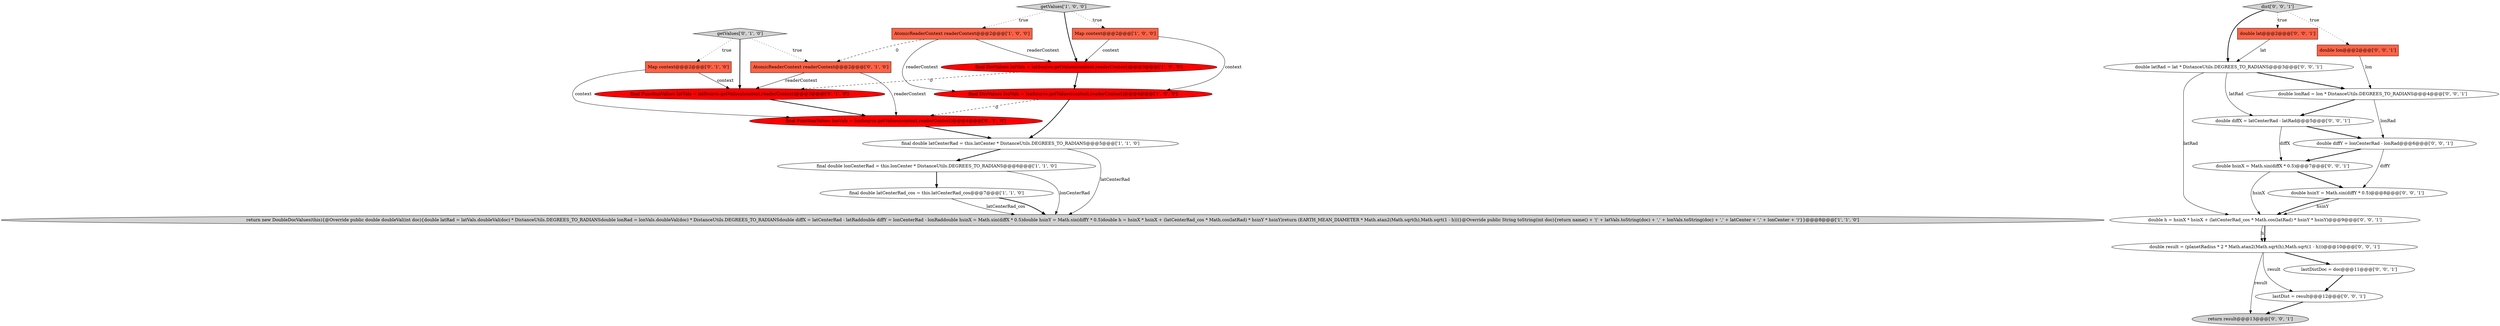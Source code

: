 digraph {
0 [style = filled, label = "Map context@@@2@@@['1', '0', '0']", fillcolor = tomato, shape = box image = "AAA0AAABBB1BBB"];
20 [style = filled, label = "double latRad = lat * DistanceUtils.DEGREES_TO_RADIANS@@@3@@@['0', '0', '1']", fillcolor = white, shape = ellipse image = "AAA0AAABBB3BBB"];
19 [style = filled, label = "double lonRad = lon * DistanceUtils.DEGREES_TO_RADIANS@@@4@@@['0', '0', '1']", fillcolor = white, shape = ellipse image = "AAA0AAABBB3BBB"];
27 [style = filled, label = "dist['0', '0', '1']", fillcolor = lightgray, shape = diamond image = "AAA0AAABBB3BBB"];
26 [style = filled, label = "double lon@@@2@@@['0', '0', '1']", fillcolor = tomato, shape = box image = "AAA0AAABBB3BBB"];
22 [style = filled, label = "double hsinX = Math.sin(diffX * 0.5)@@@7@@@['0', '0', '1']", fillcolor = white, shape = ellipse image = "AAA0AAABBB3BBB"];
1 [style = filled, label = "final DocValues latVals = latSource.getValues(context,readerContext)@@@3@@@['1', '0', '0']", fillcolor = red, shape = ellipse image = "AAA1AAABBB1BBB"];
2 [style = filled, label = "final double lonCenterRad = this.lonCenter * DistanceUtils.DEGREES_TO_RADIANS@@@6@@@['1', '1', '0']", fillcolor = white, shape = ellipse image = "AAA0AAABBB1BBB"];
14 [style = filled, label = "return result@@@13@@@['0', '0', '1']", fillcolor = lightgray, shape = ellipse image = "AAA0AAABBB3BBB"];
24 [style = filled, label = "double h = hsinX * hsinX + (latCenterRad_cos * Math.cos(latRad) * hsinY * hsinY)@@@9@@@['0', '0', '1']", fillcolor = white, shape = ellipse image = "AAA0AAABBB3BBB"];
25 [style = filled, label = "double lat@@@2@@@['0', '0', '1']", fillcolor = tomato, shape = box image = "AAA0AAABBB3BBB"];
10 [style = filled, label = "Map context@@@2@@@['0', '1', '0']", fillcolor = tomato, shape = box image = "AAA0AAABBB2BBB"];
18 [style = filled, label = "lastDistDoc = doc@@@11@@@['0', '0', '1']", fillcolor = white, shape = ellipse image = "AAA0AAABBB3BBB"];
12 [style = filled, label = "final FunctionValues latVals = latSource.getValues(context,readerContext)@@@3@@@['0', '1', '0']", fillcolor = red, shape = ellipse image = "AAA1AAABBB2BBB"];
13 [style = filled, label = "getValues['0', '1', '0']", fillcolor = lightgray, shape = diamond image = "AAA0AAABBB2BBB"];
7 [style = filled, label = "return new DoubleDocValues(this){@Override public double doubleVal(int doc){double latRad = latVals.doubleVal(doc) * DistanceUtils.DEGREES_TO_RADIANSdouble lonRad = lonVals.doubleVal(doc) * DistanceUtils.DEGREES_TO_RADIANSdouble diffX = latCenterRad - latRaddouble diffY = lonCenterRad - lonRaddouble hsinX = Math.sin(diffX * 0.5)double hsinY = Math.sin(diffY * 0.5)double h = hsinX * hsinX + (latCenterRad_cos * Math.cos(latRad) * hsinY * hsinY)return (EARTH_MEAN_DIAMETER * Math.atan2(Math.sqrt(h),Math.sqrt(1 - h)))}@Override public String toString(int doc){return name() + '(' + latVals.toString(doc) + ',' + lonVals.toString(doc) + ',' + latCenter + ',' + lonCenter + ')'}}@@@8@@@['1', '1', '0']", fillcolor = lightgray, shape = ellipse image = "AAA0AAABBB1BBB"];
6 [style = filled, label = "AtomicReaderContext readerContext@@@2@@@['1', '0', '0']", fillcolor = tomato, shape = box image = "AAA1AAABBB1BBB"];
15 [style = filled, label = "lastDist = result@@@12@@@['0', '0', '1']", fillcolor = white, shape = ellipse image = "AAA0AAABBB3BBB"];
9 [style = filled, label = "final FunctionValues lonVals = lonSource.getValues(context,readerContext)@@@4@@@['0', '1', '0']", fillcolor = red, shape = ellipse image = "AAA1AAABBB2BBB"];
3 [style = filled, label = "final double latCenterRad_cos = this.latCenterRad_cos@@@7@@@['1', '1', '0']", fillcolor = white, shape = ellipse image = "AAA0AAABBB1BBB"];
21 [style = filled, label = "double diffX = latCenterRad - latRad@@@5@@@['0', '0', '1']", fillcolor = white, shape = ellipse image = "AAA0AAABBB3BBB"];
23 [style = filled, label = "double hsinY = Math.sin(diffY * 0.5)@@@8@@@['0', '0', '1']", fillcolor = white, shape = ellipse image = "AAA0AAABBB3BBB"];
16 [style = filled, label = "double result = (planetRadius * 2 * Math.atan2(Math.sqrt(h),Math.sqrt(1 - h)))@@@10@@@['0', '0', '1']", fillcolor = white, shape = ellipse image = "AAA0AAABBB3BBB"];
17 [style = filled, label = "double diffY = lonCenterRad - lonRad@@@6@@@['0', '0', '1']", fillcolor = white, shape = ellipse image = "AAA0AAABBB3BBB"];
5 [style = filled, label = "getValues['1', '0', '0']", fillcolor = lightgray, shape = diamond image = "AAA0AAABBB1BBB"];
11 [style = filled, label = "AtomicReaderContext readerContext@@@2@@@['0', '1', '0']", fillcolor = tomato, shape = box image = "AAA1AAABBB2BBB"];
8 [style = filled, label = "final double latCenterRad = this.latCenter * DistanceUtils.DEGREES_TO_RADIANS@@@5@@@['1', '1', '0']", fillcolor = white, shape = ellipse image = "AAA0AAABBB1BBB"];
4 [style = filled, label = "final DocValues lonVals = lonSource.getValues(context,readerContext)@@@4@@@['1', '0', '0']", fillcolor = red, shape = ellipse image = "AAA1AAABBB1BBB"];
16->14 [style = solid, label="result"];
20->21 [style = solid, label="latRad"];
1->4 [style = bold, label=""];
25->20 [style = solid, label="lat"];
16->18 [style = bold, label=""];
27->25 [style = dotted, label="true"];
15->14 [style = bold, label=""];
27->26 [style = dotted, label="true"];
10->12 [style = solid, label="context"];
2->3 [style = bold, label=""];
10->9 [style = solid, label="context"];
18->15 [style = bold, label=""];
6->11 [style = dashed, label="0"];
2->7 [style = solid, label="lonCenterRad"];
5->6 [style = dotted, label="true"];
20->24 [style = solid, label="latRad"];
22->24 [style = solid, label="hsinX"];
5->0 [style = dotted, label="true"];
21->22 [style = solid, label="diffX"];
17->22 [style = bold, label=""];
16->15 [style = solid, label="result"];
12->9 [style = bold, label=""];
9->8 [style = bold, label=""];
22->23 [style = bold, label=""];
24->16 [style = solid, label="h"];
13->10 [style = dotted, label="true"];
11->12 [style = solid, label="readerContext"];
4->9 [style = dashed, label="0"];
26->19 [style = solid, label="lon"];
0->1 [style = solid, label="context"];
19->17 [style = solid, label="lonRad"];
24->16 [style = bold, label=""];
8->7 [style = solid, label="latCenterRad"];
5->1 [style = bold, label=""];
6->4 [style = solid, label="readerContext"];
23->24 [style = bold, label=""];
23->24 [style = solid, label="hsinY"];
1->12 [style = dashed, label="0"];
11->9 [style = solid, label="readerContext"];
3->7 [style = solid, label="latCenterRad_cos"];
17->23 [style = solid, label="diffY"];
13->12 [style = bold, label=""];
6->1 [style = solid, label="readerContext"];
8->2 [style = bold, label=""];
3->7 [style = bold, label=""];
4->8 [style = bold, label=""];
13->11 [style = dotted, label="true"];
20->19 [style = bold, label=""];
21->17 [style = bold, label=""];
27->20 [style = bold, label=""];
0->4 [style = solid, label="context"];
19->21 [style = bold, label=""];
}
